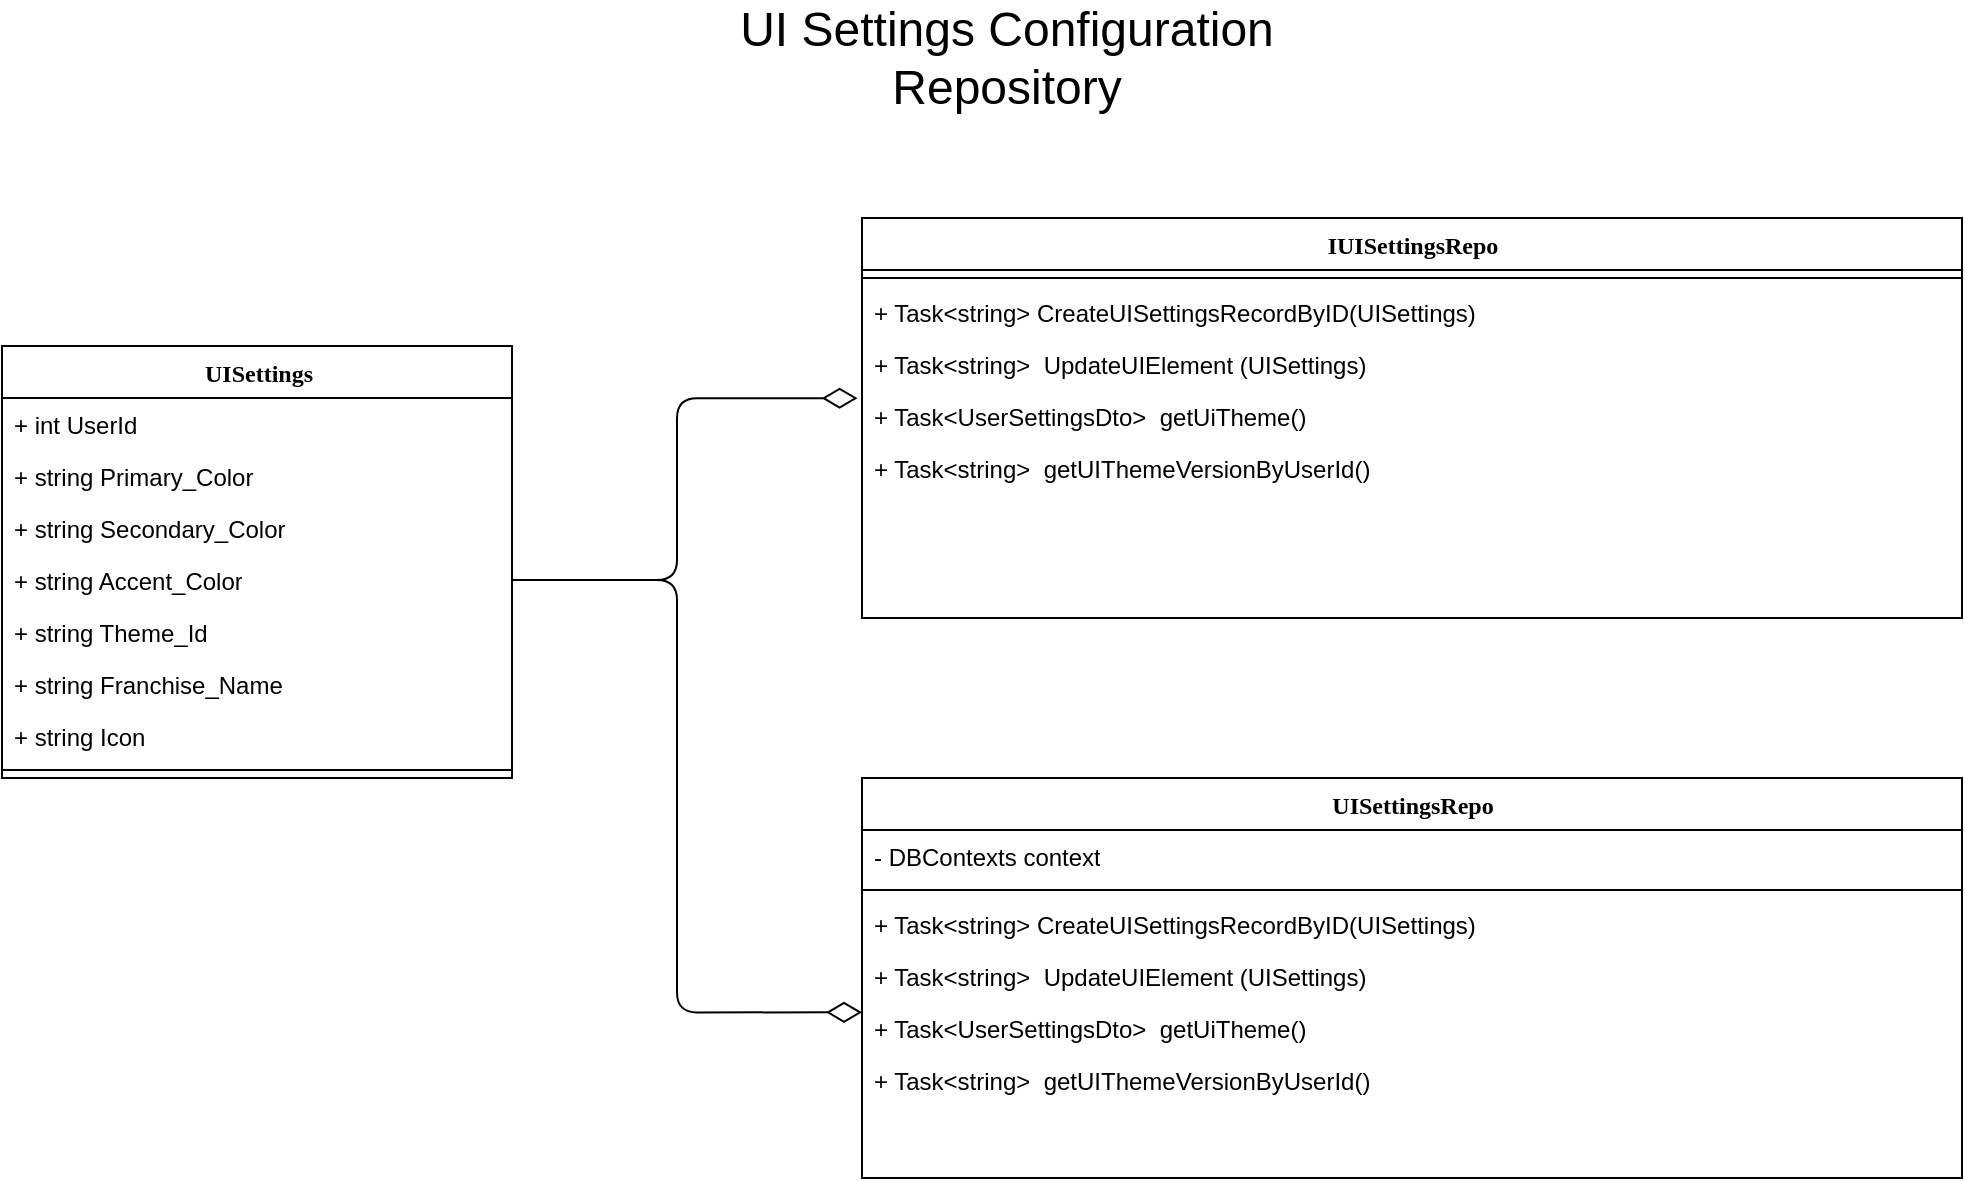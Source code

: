 <mxfile version="14.2.9" type="device"><diagram id="QkI--pBJC4bzssq41QZq" name="Page-1"><mxGraphModel dx="2370" dy="3443" grid="1" gridSize="10" guides="1" tooltips="1" connect="1" arrows="1" fold="1" page="1" pageScale="1" pageWidth="850" pageHeight="1100" math="0" shadow="0"><root><mxCell id="0"/><mxCell id="1" parent="0"/><mxCell id="noM06Llarw8SXuktYtZB-41" value="&lt;font style=&quot;font-size: 24px&quot;&gt;UI Settings Configuration Repository&lt;br&gt;&lt;/font&gt;" style="text;html=1;strokeColor=none;fillColor=none;align=center;verticalAlign=middle;whiteSpace=wrap;rounded=0;" vertex="1" parent="1"><mxGeometry x="350" y="-2000" width="305" height="20" as="geometry"/></mxCell><mxCell id="noM06Llarw8SXuktYtZB-1091" value="IUISettingsRepo" style="swimlane;html=1;fontStyle=1;align=center;verticalAlign=top;childLayout=stackLayout;horizontal=1;startSize=26;horizontalStack=0;resizeParent=1;resizeLast=0;collapsible=1;marginBottom=0;swimlaneFillColor=#ffffff;rounded=0;shadow=0;comic=0;labelBackgroundColor=none;strokeWidth=1;fillColor=none;fontFamily=Verdana;fontSize=12" vertex="1" parent="1"><mxGeometry x="430" y="-1910" width="550" height="200" as="geometry"/></mxCell><mxCell id="noM06Llarw8SXuktYtZB-1092" value="" style="line;html=1;strokeWidth=1;fillColor=none;align=left;verticalAlign=middle;spacingTop=-1;spacingLeft=3;spacingRight=3;rotatable=0;labelPosition=right;points=[];portConstraint=eastwest;" vertex="1" parent="noM06Llarw8SXuktYtZB-1091"><mxGeometry y="26" width="550" height="8" as="geometry"/></mxCell><mxCell id="noM06Llarw8SXuktYtZB-1093" value="+ Task&amp;lt;string&amp;gt; CreateUISettingsRecordByID(UISettings)" style="text;html=1;strokeColor=none;fillColor=none;align=left;verticalAlign=top;spacingLeft=4;spacingRight=4;whiteSpace=wrap;overflow=hidden;rotatable=0;points=[[0,0.5],[1,0.5]];portConstraint=eastwest;" vertex="1" parent="noM06Llarw8SXuktYtZB-1091"><mxGeometry y="34" width="550" height="26" as="geometry"/></mxCell><mxCell id="noM06Llarw8SXuktYtZB-1094" value="+ Task&amp;lt;string&amp;gt;&amp;nbsp;&amp;nbsp;UpdateUIElement (UISettings)" style="text;html=1;strokeColor=none;fillColor=none;align=left;verticalAlign=top;spacingLeft=4;spacingRight=4;whiteSpace=wrap;overflow=hidden;rotatable=0;points=[[0,0.5],[1,0.5]];portConstraint=eastwest;" vertex="1" parent="noM06Llarw8SXuktYtZB-1091"><mxGeometry y="60" width="550" height="26" as="geometry"/></mxCell><mxCell id="noM06Llarw8SXuktYtZB-1095" value="+ Task&amp;lt;UserSettingsDto&amp;gt;&amp;nbsp;&amp;nbsp;getUiTheme()" style="text;html=1;strokeColor=none;fillColor=none;align=left;verticalAlign=top;spacingLeft=4;spacingRight=4;whiteSpace=wrap;overflow=hidden;rotatable=0;points=[[0,0.5],[1,0.5]];portConstraint=eastwest;" vertex="1" parent="noM06Llarw8SXuktYtZB-1091"><mxGeometry y="86" width="550" height="26" as="geometry"/></mxCell><mxCell id="noM06Llarw8SXuktYtZB-1096" value="+ Task&amp;lt;string&amp;gt;&amp;nbsp;&amp;nbsp;getUIThemeVersionByUserId()" style="text;html=1;strokeColor=none;fillColor=none;align=left;verticalAlign=top;spacingLeft=4;spacingRight=4;whiteSpace=wrap;overflow=hidden;rotatable=0;points=[[0,0.5],[1,0.5]];portConstraint=eastwest;" vertex="1" parent="noM06Llarw8SXuktYtZB-1091"><mxGeometry y="112" width="550" height="36" as="geometry"/></mxCell><mxCell id="noM06Llarw8SXuktYtZB-1097" value="UISettingsRepo" style="swimlane;html=1;fontStyle=1;align=center;verticalAlign=top;childLayout=stackLayout;horizontal=1;startSize=26;horizontalStack=0;resizeParent=1;resizeLast=0;collapsible=1;marginBottom=0;swimlaneFillColor=#ffffff;rounded=0;shadow=0;comic=0;labelBackgroundColor=none;strokeWidth=1;fillColor=none;fontFamily=Verdana;fontSize=12" vertex="1" parent="1"><mxGeometry x="430" y="-1630" width="550" height="200" as="geometry"/></mxCell><mxCell id="noM06Llarw8SXuktYtZB-1098" value="- DBContexts context" style="text;html=1;strokeColor=none;fillColor=none;align=left;verticalAlign=top;spacingLeft=4;spacingRight=4;whiteSpace=wrap;overflow=hidden;rotatable=0;points=[[0,0.5],[1,0.5]];portConstraint=eastwest;" vertex="1" parent="noM06Llarw8SXuktYtZB-1097"><mxGeometry y="26" width="550" height="26" as="geometry"/></mxCell><mxCell id="noM06Llarw8SXuktYtZB-1099" value="" style="line;html=1;strokeWidth=1;fillColor=none;align=left;verticalAlign=middle;spacingTop=-1;spacingLeft=3;spacingRight=3;rotatable=0;labelPosition=right;points=[];portConstraint=eastwest;" vertex="1" parent="noM06Llarw8SXuktYtZB-1097"><mxGeometry y="52" width="550" height="8" as="geometry"/></mxCell><mxCell id="noM06Llarw8SXuktYtZB-1100" value="+ Task&amp;lt;string&amp;gt; CreateUISettingsRecordByID(UISettings)" style="text;html=1;strokeColor=none;fillColor=none;align=left;verticalAlign=top;spacingLeft=4;spacingRight=4;whiteSpace=wrap;overflow=hidden;rotatable=0;points=[[0,0.5],[1,0.5]];portConstraint=eastwest;" vertex="1" parent="noM06Llarw8SXuktYtZB-1097"><mxGeometry y="60" width="550" height="26" as="geometry"/></mxCell><mxCell id="noM06Llarw8SXuktYtZB-1101" value="+ Task&amp;lt;string&amp;gt;&amp;nbsp;&amp;nbsp;UpdateUIElement (UISettings)" style="text;html=1;strokeColor=none;fillColor=none;align=left;verticalAlign=top;spacingLeft=4;spacingRight=4;whiteSpace=wrap;overflow=hidden;rotatable=0;points=[[0,0.5],[1,0.5]];portConstraint=eastwest;" vertex="1" parent="noM06Llarw8SXuktYtZB-1097"><mxGeometry y="86" width="550" height="26" as="geometry"/></mxCell><mxCell id="noM06Llarw8SXuktYtZB-1102" value="+ Task&amp;lt;UserSettingsDto&amp;gt;&amp;nbsp;&amp;nbsp;getUiTheme()" style="text;html=1;strokeColor=none;fillColor=none;align=left;verticalAlign=top;spacingLeft=4;spacingRight=4;whiteSpace=wrap;overflow=hidden;rotatable=0;points=[[0,0.5],[1,0.5]];portConstraint=eastwest;" vertex="1" parent="noM06Llarw8SXuktYtZB-1097"><mxGeometry y="112" width="550" height="26" as="geometry"/></mxCell><mxCell id="noM06Llarw8SXuktYtZB-1103" value="+ Task&amp;lt;string&amp;gt;&amp;nbsp;&amp;nbsp;getUIThemeVersionByUserId()" style="text;html=1;strokeColor=none;fillColor=none;align=left;verticalAlign=top;spacingLeft=4;spacingRight=4;whiteSpace=wrap;overflow=hidden;rotatable=0;points=[[0,0.5],[1,0.5]];portConstraint=eastwest;" vertex="1" parent="noM06Llarw8SXuktYtZB-1097"><mxGeometry y="138" width="550" height="36" as="geometry"/></mxCell><mxCell id="noM06Llarw8SXuktYtZB-1104" value="UISettings" style="swimlane;html=1;fontStyle=1;align=center;verticalAlign=top;childLayout=stackLayout;horizontal=1;startSize=26;horizontalStack=0;resizeParent=1;resizeLast=0;collapsible=1;marginBottom=0;swimlaneFillColor=#ffffff;rounded=0;shadow=0;comic=0;labelBackgroundColor=none;strokeWidth=1;fillColor=none;fontFamily=Verdana;fontSize=12" vertex="1" parent="1"><mxGeometry y="-1846" width="255" height="216" as="geometry"/></mxCell><mxCell id="noM06Llarw8SXuktYtZB-1105" value="+ int UserId" style="text;html=1;strokeColor=none;fillColor=none;align=left;verticalAlign=top;spacingLeft=4;spacingRight=4;whiteSpace=wrap;overflow=hidden;rotatable=0;points=[[0,0.5],[1,0.5]];portConstraint=eastwest;" vertex="1" parent="noM06Llarw8SXuktYtZB-1104"><mxGeometry y="26" width="255" height="26" as="geometry"/></mxCell><mxCell id="noM06Llarw8SXuktYtZB-1106" value="+ string Primary_Color" style="text;html=1;strokeColor=none;fillColor=none;align=left;verticalAlign=top;spacingLeft=4;spacingRight=4;whiteSpace=wrap;overflow=hidden;rotatable=0;points=[[0,0.5],[1,0.5]];portConstraint=eastwest;" vertex="1" parent="noM06Llarw8SXuktYtZB-1104"><mxGeometry y="52" width="255" height="26" as="geometry"/></mxCell><mxCell id="noM06Llarw8SXuktYtZB-1107" value="+ string Secondary_Color" style="text;html=1;strokeColor=none;fillColor=none;align=left;verticalAlign=top;spacingLeft=4;spacingRight=4;whiteSpace=wrap;overflow=hidden;rotatable=0;points=[[0,0.5],[1,0.5]];portConstraint=eastwest;" vertex="1" parent="noM06Llarw8SXuktYtZB-1104"><mxGeometry y="78" width="255" height="26" as="geometry"/></mxCell><mxCell id="noM06Llarw8SXuktYtZB-1108" value="+ string Accent_Color" style="text;html=1;strokeColor=none;fillColor=none;align=left;verticalAlign=top;spacingLeft=4;spacingRight=4;whiteSpace=wrap;overflow=hidden;rotatable=0;points=[[0,0.5],[1,0.5]];portConstraint=eastwest;" vertex="1" parent="noM06Llarw8SXuktYtZB-1104"><mxGeometry y="104" width="255" height="26" as="geometry"/></mxCell><mxCell id="noM06Llarw8SXuktYtZB-1109" value="+ string Theme_Id" style="text;html=1;strokeColor=none;fillColor=none;align=left;verticalAlign=top;spacingLeft=4;spacingRight=4;whiteSpace=wrap;overflow=hidden;rotatable=0;points=[[0,0.5],[1,0.5]];portConstraint=eastwest;" vertex="1" parent="noM06Llarw8SXuktYtZB-1104"><mxGeometry y="130" width="255" height="26" as="geometry"/></mxCell><mxCell id="noM06Llarw8SXuktYtZB-1110" value="+ string Franchise_Name" style="text;html=1;strokeColor=none;fillColor=none;align=left;verticalAlign=top;spacingLeft=4;spacingRight=4;whiteSpace=wrap;overflow=hidden;rotatable=0;points=[[0,0.5],[1,0.5]];portConstraint=eastwest;" vertex="1" parent="noM06Llarw8SXuktYtZB-1104"><mxGeometry y="156" width="255" height="26" as="geometry"/></mxCell><mxCell id="noM06Llarw8SXuktYtZB-1111" value="+ string Icon" style="text;html=1;strokeColor=none;fillColor=none;align=left;verticalAlign=top;spacingLeft=4;spacingRight=4;whiteSpace=wrap;overflow=hidden;rotatable=0;points=[[0,0.5],[1,0.5]];portConstraint=eastwest;" vertex="1" parent="noM06Llarw8SXuktYtZB-1104"><mxGeometry y="182" width="255" height="26" as="geometry"/></mxCell><mxCell id="noM06Llarw8SXuktYtZB-1112" value="" style="line;html=1;strokeWidth=1;fillColor=none;align=left;verticalAlign=middle;spacingTop=-1;spacingLeft=3;spacingRight=3;rotatable=0;labelPosition=right;points=[];portConstraint=eastwest;" vertex="1" parent="noM06Llarw8SXuktYtZB-1104"><mxGeometry y="208" width="255" height="8" as="geometry"/></mxCell><mxCell id="noM06Llarw8SXuktYtZB-1113" style="edgeStyle=orthogonalEdgeStyle;rounded=1;orthogonalLoop=1;jettySize=auto;html=1;exitX=1;exitY=0.5;exitDx=0;exitDy=0;entryX=-0.004;entryY=0.158;entryDx=0;entryDy=0;entryPerimeter=0;endArrow=diamondThin;endFill=0;endSize=15;" edge="1" parent="1" source="noM06Llarw8SXuktYtZB-1108" target="noM06Llarw8SXuktYtZB-1095"><mxGeometry relative="1" as="geometry"/></mxCell><mxCell id="noM06Llarw8SXuktYtZB-1114" style="edgeStyle=orthogonalEdgeStyle;rounded=1;orthogonalLoop=1;jettySize=auto;html=1;exitX=1;exitY=0.5;exitDx=0;exitDy=0;entryX=0;entryY=0.199;entryDx=0;entryDy=0;entryPerimeter=0;endArrow=diamondThin;endFill=0;endSize=15;" edge="1" parent="1" source="noM06Llarw8SXuktYtZB-1108" target="noM06Llarw8SXuktYtZB-1102"><mxGeometry relative="1" as="geometry"/></mxCell></root></mxGraphModel></diagram></mxfile>